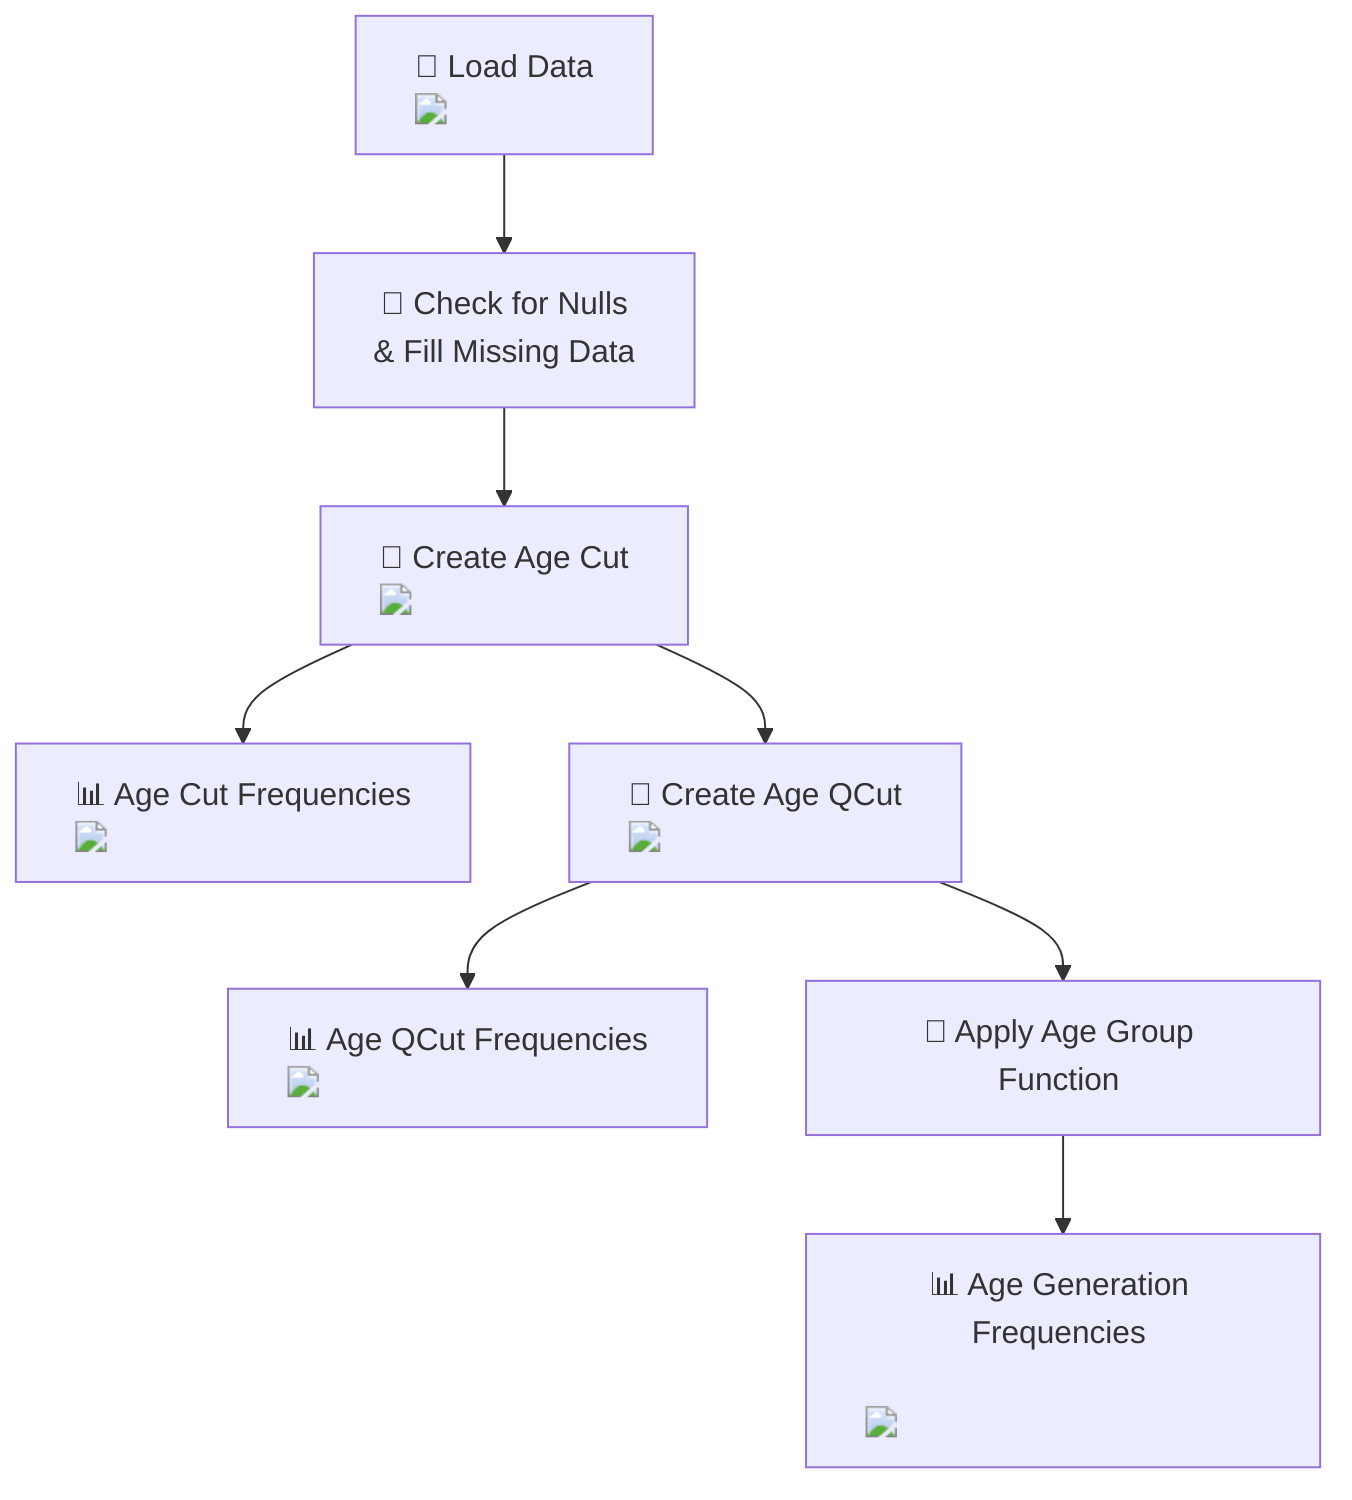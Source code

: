 flowchart TD
    A["📁 Load Data <br/> <img src='file.svg' />"] --> B["🧪 Check for Nulls <br/> & Fill Missing Data"]
    B --> C["🔢 Create Age Cut <br/> <img src='dummy_plots/hist_template.svg' />"]
    C --> D["📊 Age Cut Frequencies <br/> <img src='dummy_plots/barplot_template.svg' />"]
    C --> E["🔢 Create Age QCut <br/> <img src='dummy_plots/hist_template.svg' />"]
    E --> F["📊 Age QCut Frequencies <br/> <img src='dummy_plots/barplot_template.svg' />"]
    E --> G["🔁 Apply Age Group Function <br/>"]
    G --> H["📊 Age Generation Frequencies <br/> <img src='dummy_plots/barplot_template.svg' />"]